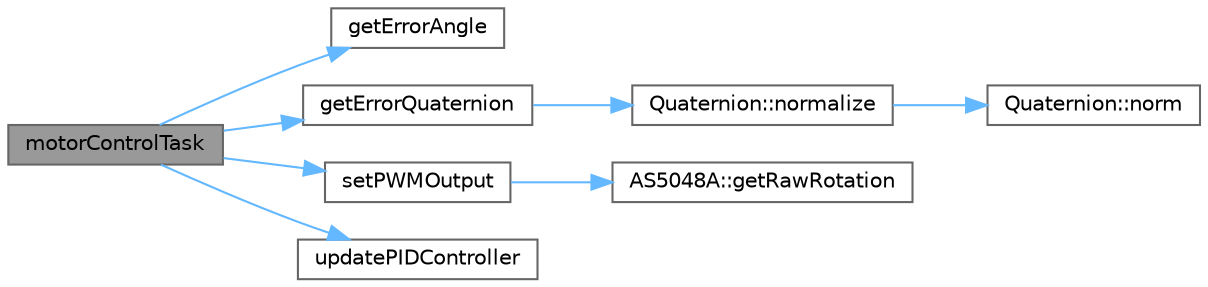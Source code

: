 digraph "motorControlTask"
{
 // LATEX_PDF_SIZE
  bgcolor="transparent";
  edge [fontname=Helvetica,fontsize=10,labelfontname=Helvetica,labelfontsize=10];
  node [fontname=Helvetica,fontsize=10,shape=box,height=0.2,width=0.4];
  rankdir="LR";
  Node1 [id="Node000001",label="motorControlTask",height=0.2,width=0.4,color="gray40", fillcolor="grey60", style="filled", fontcolor="black",tooltip="FreeRTOS-Task zur Motorregelung des Gimbals."];
  Node1 -> Node2 [id="edge1_Node000001_Node000002",color="steelblue1",style="solid",tooltip=" "];
  Node2 [id="Node000002",label="getErrorAngle",height=0.2,width=0.4,color="grey40", fillcolor="white", style="filled",URL="$motor_control_8cpp.html#a1497318a25e2fa60b183f66c6f013ed1",tooltip="Berechnet den Fehlerwinkel. Der Fehlerwinkel der Achsen berechnet sich anhand des Achsenwinkels mit d..."];
  Node1 -> Node3 [id="edge2_Node000001_Node000003",color="steelblue1",style="solid",tooltip=" "];
  Node3 [id="Node000003",label="getErrorQuaternion",height=0.2,width=0.4,color="grey40", fillcolor="white", style="filled",URL="$motor_control_8cpp.html#ac678b7db8d1dff2b9b10146a07869531",tooltip="berechnet das Fehler-Qauternion, welches für Winkelabweichung benötigt wird."];
  Node3 -> Node4 [id="edge3_Node000003_Node000004",color="steelblue1",style="solid",tooltip=" "];
  Node4 [id="Node000004",label="Quaternion::normalize",height=0.2,width=0.4,color="grey40", fillcolor="white", style="filled",URL="$class_quaternion.html#ac9cc178bcc449e08499113c35feb2a2b",tooltip=" "];
  Node4 -> Node5 [id="edge4_Node000004_Node000005",color="steelblue1",style="solid",tooltip=" "];
  Node5 [id="Node000005",label="Quaternion::norm",height=0.2,width=0.4,color="grey40", fillcolor="white", style="filled",URL="$class_quaternion.html#adff8214df62bb011e66baf7447d58b40",tooltip=" "];
  Node1 -> Node6 [id="edge5_Node000001_Node000006",color="steelblue1",style="solid",tooltip=" "];
  Node6 [id="Node000006",label="setPWMOutput",height=0.2,width=0.4,color="grey40", fillcolor="white", style="filled",URL="$motor_control_8cpp.html#a822c6a089b77c52ff25bf9acbf7c2802",tooltip="setzt den richtigen Duty-Cycle"];
  Node6 -> Node7 [id="edge6_Node000006_Node000007",color="steelblue1",style="solid",tooltip=" "];
  Node7 [id="Node000007",label="AS5048A::getRawRotation",height=0.2,width=0.4,color="grey40", fillcolor="white", style="filled",URL="$class_a_s5048_a.html#a79f5ff855b3bf22a461dbfa617bfdf06",tooltip=" "];
  Node1 -> Node8 [id="edge7_Node000001_Node000008",color="steelblue1",style="solid",tooltip=" "];
  Node8 [id="Node000008",label="updatePIDController",height=0.2,width=0.4,color="grey40", fillcolor="white", style="filled",URL="$motor_control_8cpp.html#a54d55fa684e890d48a0814a3d673ab0e",tooltip="Aktualisiert den PID-Regler."];
}

